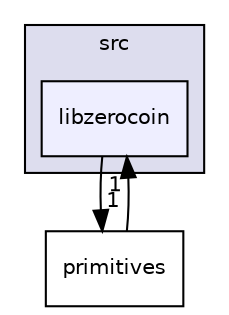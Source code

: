 digraph "D:/Documentz/GitHub/ZENZO-Core/src/libzerocoin" {
  compound=true
  node [ fontsize="10", fontname="Helvetica"];
  edge [ labelfontsize="10", labelfontname="Helvetica"];
  subgraph clusterdir_6be210b7615ccb4059ce9ba907fecdcd {
    graph [ bgcolor="#ddddee", pencolor="black", label="src" fontname="Helvetica", fontsize="10", URL="dir_6be210b7615ccb4059ce9ba907fecdcd.html"]
  dir_3e756ca911dba607bdd00970520fbf51 [shape=box, label="libzerocoin", style="filled", fillcolor="#eeeeff", pencolor="black", URL="dir_3e756ca911dba607bdd00970520fbf51.html"];
  }
  dir_d7f96a380170bf1fa380a1d70aacbd95 [shape=box label="primitives" URL="dir_d7f96a380170bf1fa380a1d70aacbd95.html"];
  dir_d7f96a380170bf1fa380a1d70aacbd95->dir_3e756ca911dba607bdd00970520fbf51 [headlabel="1", labeldistance=1.5 headhref="dir_000026_000027.html"];
  dir_3e756ca911dba607bdd00970520fbf51->dir_d7f96a380170bf1fa380a1d70aacbd95 [headlabel="1", labeldistance=1.5 headhref="dir_000027_000026.html"];
}

